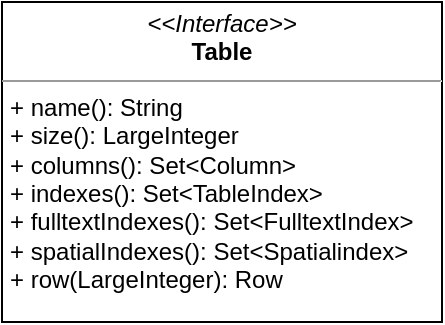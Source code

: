 <mxfile version="22.1.2" type="device">
  <diagram id="C5RBs43oDa-KdzZeNtuy" name="Page-1">
    <mxGraphModel dx="1434" dy="852" grid="1" gridSize="10" guides="1" tooltips="1" connect="1" arrows="1" fold="1" page="1" pageScale="1" pageWidth="827" pageHeight="1169" math="0" shadow="0">
      <root>
        <mxCell id="WIyWlLk6GJQsqaUBKTNV-0" />
        <mxCell id="WIyWlLk6GJQsqaUBKTNV-1" parent="WIyWlLk6GJQsqaUBKTNV-0" />
        <mxCell id="LNXMGhVOJVjl1Javn4QC-1" value="&lt;p style=&quot;margin:0px;margin-top:4px;text-align:center;&quot;&gt;&lt;i&gt;&amp;lt;&amp;lt;Interface&amp;gt;&amp;gt;&lt;/i&gt;&lt;br&gt;&lt;b&gt;Table&lt;/b&gt;&lt;/p&gt;&lt;hr size=&quot;1&quot;&gt;&lt;p style=&quot;margin:0px;margin-left:4px;&quot;&gt;&lt;/p&gt;&lt;p style=&quot;margin:0px;margin-left:4px;&quot;&gt;+ name(): String&lt;/p&gt;&lt;p style=&quot;margin:0px;margin-left:4px;&quot;&gt;+ size(): LargeInteger&lt;br&gt;+ columns(): Set&amp;lt;Column&amp;gt;&lt;/p&gt;&lt;p style=&quot;margin:0px;margin-left:4px;&quot;&gt;+ indexes(): Set&amp;lt;TableIndex&amp;gt;&lt;/p&gt;&lt;p style=&quot;margin:0px;margin-left:4px;&quot;&gt;+ fulltextIndexes(): Set&amp;lt;FulltextIndex&amp;gt;&lt;/p&gt;&lt;p style=&quot;margin:0px;margin-left:4px;&quot;&gt;+ spatialIndexes(): Set&amp;lt;Spatialindex&amp;gt;&lt;/p&gt;&lt;p style=&quot;margin:0px;margin-left:4px;&quot;&gt;+ row(LargeInteger): Row&lt;/p&gt;" style="verticalAlign=top;align=left;overflow=fill;fontSize=12;fontFamily=Helvetica;html=1;whiteSpace=wrap;" parent="WIyWlLk6GJQsqaUBKTNV-1" vertex="1">
          <mxGeometry x="20" y="216" width="220" height="160" as="geometry" />
        </mxCell>
      </root>
    </mxGraphModel>
  </diagram>
</mxfile>
